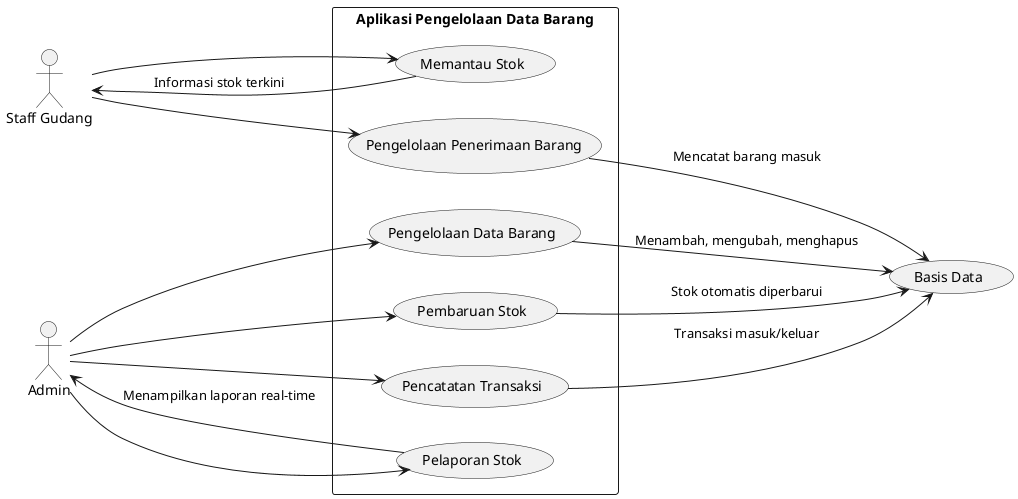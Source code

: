 @startuml
left to right direction
actor Admin
actor "Staff Gudang" as Staff

rectangle "Aplikasi Pengelolaan Data Barang" {
    Admin --> (Pengelolaan Data Barang)
    Admin --> (Pencatatan Transaksi)
    Admin --> (Pelaporan Stok)
    Admin --> (Pembaruan Stok)
    Staff --> (Pengelolaan Penerimaan Barang)
    Staff --> (Memantau Stok)
}

(Pengelolaan Data Barang) -right-> (Basis Data) : Menambah, mengubah, menghapus
(Pencatatan Transaksi) -down-> (Basis Data) : Transaksi masuk/keluar
(Pelaporan Stok) -left-> (Admin) : Menampilkan laporan real-time
(Pembaruan Stok) -right-> (Basis Data) : Stok otomatis diperbarui
(Pengelolaan Penerimaan Barang) -down-> (Basis Data) : Mencatat barang masuk
(Memantau Stok) -left-> (Staff) : Informasi stok terkini
@enduml
